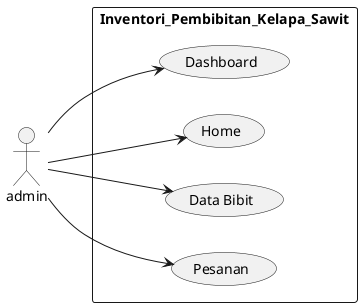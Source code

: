@startuml
left to right direction
actor "admin" as fc

rectangle Inventori_Pembibitan_Kelapa_Sawit {
  usecase "Dashboard" as UC1
  usecase "Home" as UC2
  usecase "Data Bibit" as UC3
  usecase "Pesanan" as UC4
}
fc --> UC1
fc --> UC2
fc --> UC3
fc --> UC4
@enduml
